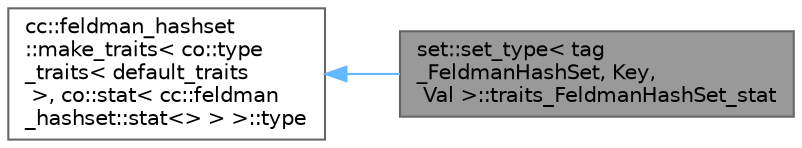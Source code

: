digraph "set::set_type&lt; tag_FeldmanHashSet, Key, Val &gt;::traits_FeldmanHashSet_stat"
{
 // LATEX_PDF_SIZE
  bgcolor="transparent";
  edge [fontname=Helvetica,fontsize=10,labelfontname=Helvetica,labelfontsize=10];
  node [fontname=Helvetica,fontsize=10,shape=box,height=0.2,width=0.4];
  rankdir="LR";
  Node1 [id="Node000001",label="set::set_type\< tag\l_FeldmanHashSet, Key,\l Val \>::traits_FeldmanHashSet_stat",height=0.2,width=0.4,color="gray40", fillcolor="grey60", style="filled", fontcolor="black",tooltip=" "];
  Node2 -> Node1 [id="edge1_Node000001_Node000002",dir="back",color="steelblue1",style="solid",tooltip=" "];
  Node2 [id="Node000002",label="cc::feldman_hashset\l::make_traits\< co::type\l_traits\< default_traits\l \>, co::stat\< cc::feldman\l_hashset::stat\<\> \> \>::type",height=0.2,width=0.4,color="gray40", fillcolor="white", style="filled",tooltip=" "];
}
